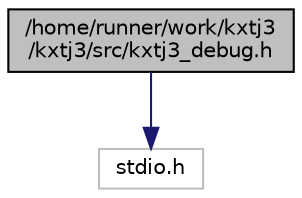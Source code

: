 digraph "/home/runner/work/kxtj3/kxtj3/src/kxtj3_debug.h"
{
 // LATEX_PDF_SIZE
  edge [fontname="Helvetica",fontsize="10",labelfontname="Helvetica",labelfontsize="10"];
  node [fontname="Helvetica",fontsize="10",shape=record];
  Node1 [label="/home/runner/work/kxtj3\l/kxtj3/src/kxtj3_debug.h",height=0.2,width=0.4,color="black", fillcolor="grey75", style="filled", fontcolor="black",tooltip="Contains convenience debug output function that is used when compiled in debug mode can be overridden..."];
  Node1 -> Node2 [color="midnightblue",fontsize="10",style="solid"];
  Node2 [label="stdio.h",height=0.2,width=0.4,color="grey75", fillcolor="white", style="filled",tooltip=" "];
}
